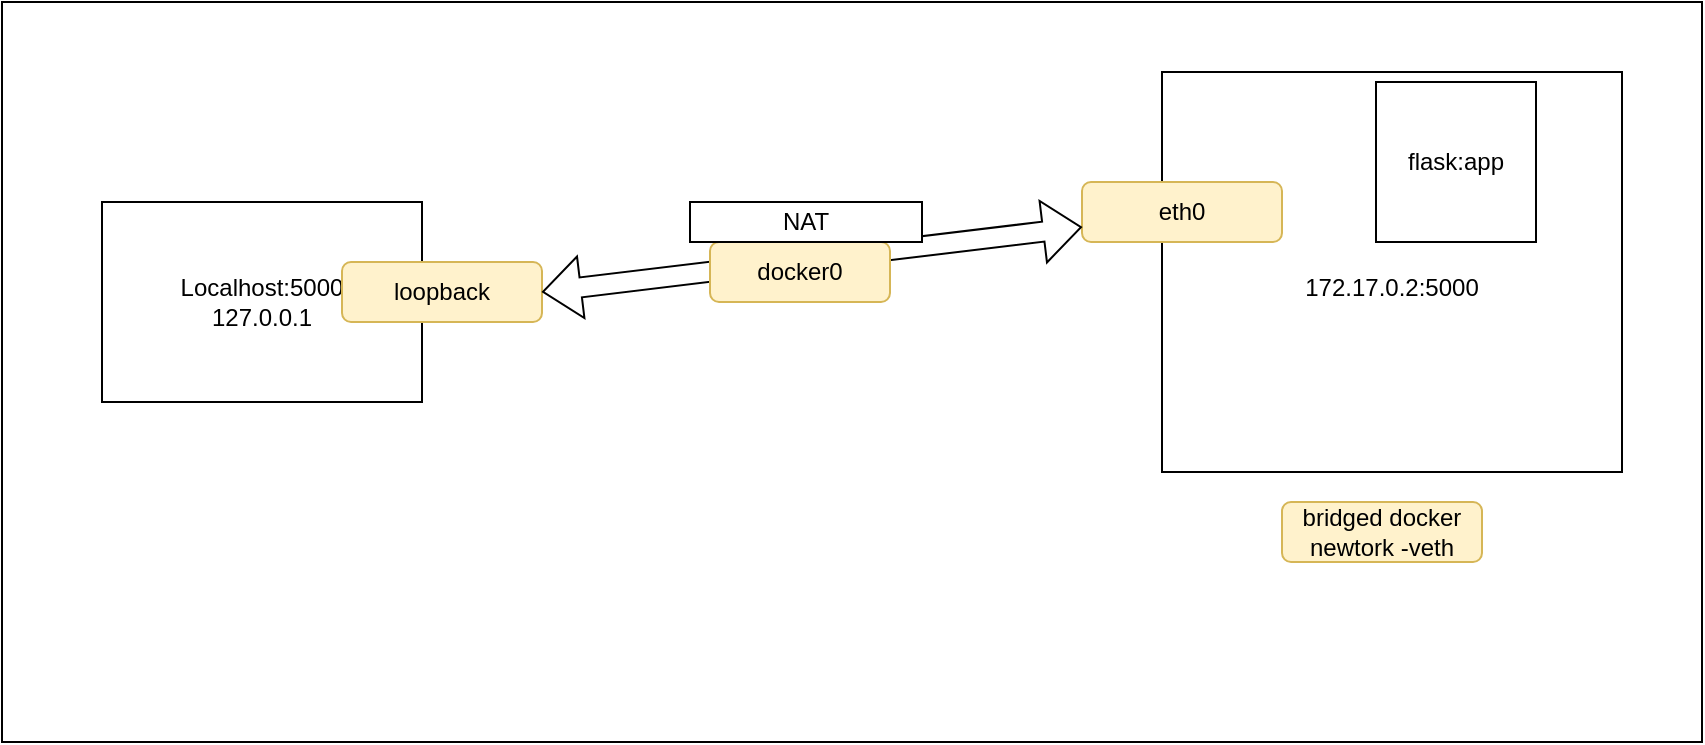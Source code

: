 <mxfile version="20.8.20" type="device"><diagram name="Page-1" id="F__5e0NoMeoH5scvKh-M"><mxGraphModel dx="1050" dy="522" grid="1" gridSize="10" guides="1" tooltips="1" connect="1" arrows="1" fold="1" page="1" pageScale="1" pageWidth="827" pageHeight="1169" math="0" shadow="0"><root><mxCell id="0"/><mxCell id="1" parent="0"/><mxCell id="ehApfM84FqiIVJC3QdIW-1" value="" style="rounded=0;whiteSpace=wrap;html=1;" vertex="1" parent="1"><mxGeometry x="60" y="70" width="850" height="370" as="geometry"/></mxCell><mxCell id="ehApfM84FqiIVJC3QdIW-2" value="&lt;br&gt;172.17.0.2:5000" style="rounded=0;whiteSpace=wrap;html=1;" vertex="1" parent="1"><mxGeometry x="640" y="105" width="230" height="200" as="geometry"/></mxCell><mxCell id="ehApfM84FqiIVJC3QdIW-3" value="Localhost:5000&lt;br&gt;127.0.0.1" style="rounded=0;whiteSpace=wrap;html=1;" vertex="1" parent="1"><mxGeometry x="110" y="170" width="160" height="100" as="geometry"/></mxCell><mxCell id="ehApfM84FqiIVJC3QdIW-4" value="loopback" style="rounded=1;whiteSpace=wrap;html=1;fillColor=#fff2cc;strokeColor=#d6b656;" vertex="1" parent="1"><mxGeometry x="230" y="200" width="100" height="30" as="geometry"/></mxCell><mxCell id="ehApfM84FqiIVJC3QdIW-5" value="eth0" style="rounded=1;whiteSpace=wrap;html=1;fillColor=#fff2cc;strokeColor=#d6b656;" vertex="1" parent="1"><mxGeometry x="600" y="160" width="100" height="30" as="geometry"/></mxCell><mxCell id="ehApfM84FqiIVJC3QdIW-6" value="" style="shape=flexArrow;endArrow=classic;startArrow=classic;html=1;rounded=0;entryX=1;entryY=0.5;entryDx=0;entryDy=0;exitX=0;exitY=0.75;exitDx=0;exitDy=0;" edge="1" parent="1" source="ehApfM84FqiIVJC3QdIW-5" target="ehApfM84FqiIVJC3QdIW-4"><mxGeometry width="100" height="100" relative="1" as="geometry"><mxPoint x="360" y="320" as="sourcePoint"/><mxPoint x="460" y="220" as="targetPoint"/></mxGeometry></mxCell><mxCell id="ehApfM84FqiIVJC3QdIW-7" value="docker0" style="rounded=1;whiteSpace=wrap;html=1;fillColor=#fff2cc;strokeColor=#d6b656;" vertex="1" parent="1"><mxGeometry x="414" y="190" width="90" height="30" as="geometry"/></mxCell><mxCell id="ehApfM84FqiIVJC3QdIW-8" value="NAT" style="rounded=0;whiteSpace=wrap;html=1;" vertex="1" parent="1"><mxGeometry x="404" y="170" width="116" height="20" as="geometry"/></mxCell><mxCell id="ehApfM84FqiIVJC3QdIW-9" value="flask:app" style="whiteSpace=wrap;html=1;aspect=fixed;" vertex="1" parent="1"><mxGeometry x="747" y="110" width="80" height="80" as="geometry"/></mxCell><mxCell id="ehApfM84FqiIVJC3QdIW-10" value="bridged docker&lt;br&gt;newtork -veth" style="rounded=1;whiteSpace=wrap;html=1;fillColor=#fff2cc;strokeColor=#d6b656;" vertex="1" parent="1"><mxGeometry x="700" y="320" width="100" height="30" as="geometry"/></mxCell></root></mxGraphModel></diagram></mxfile>
